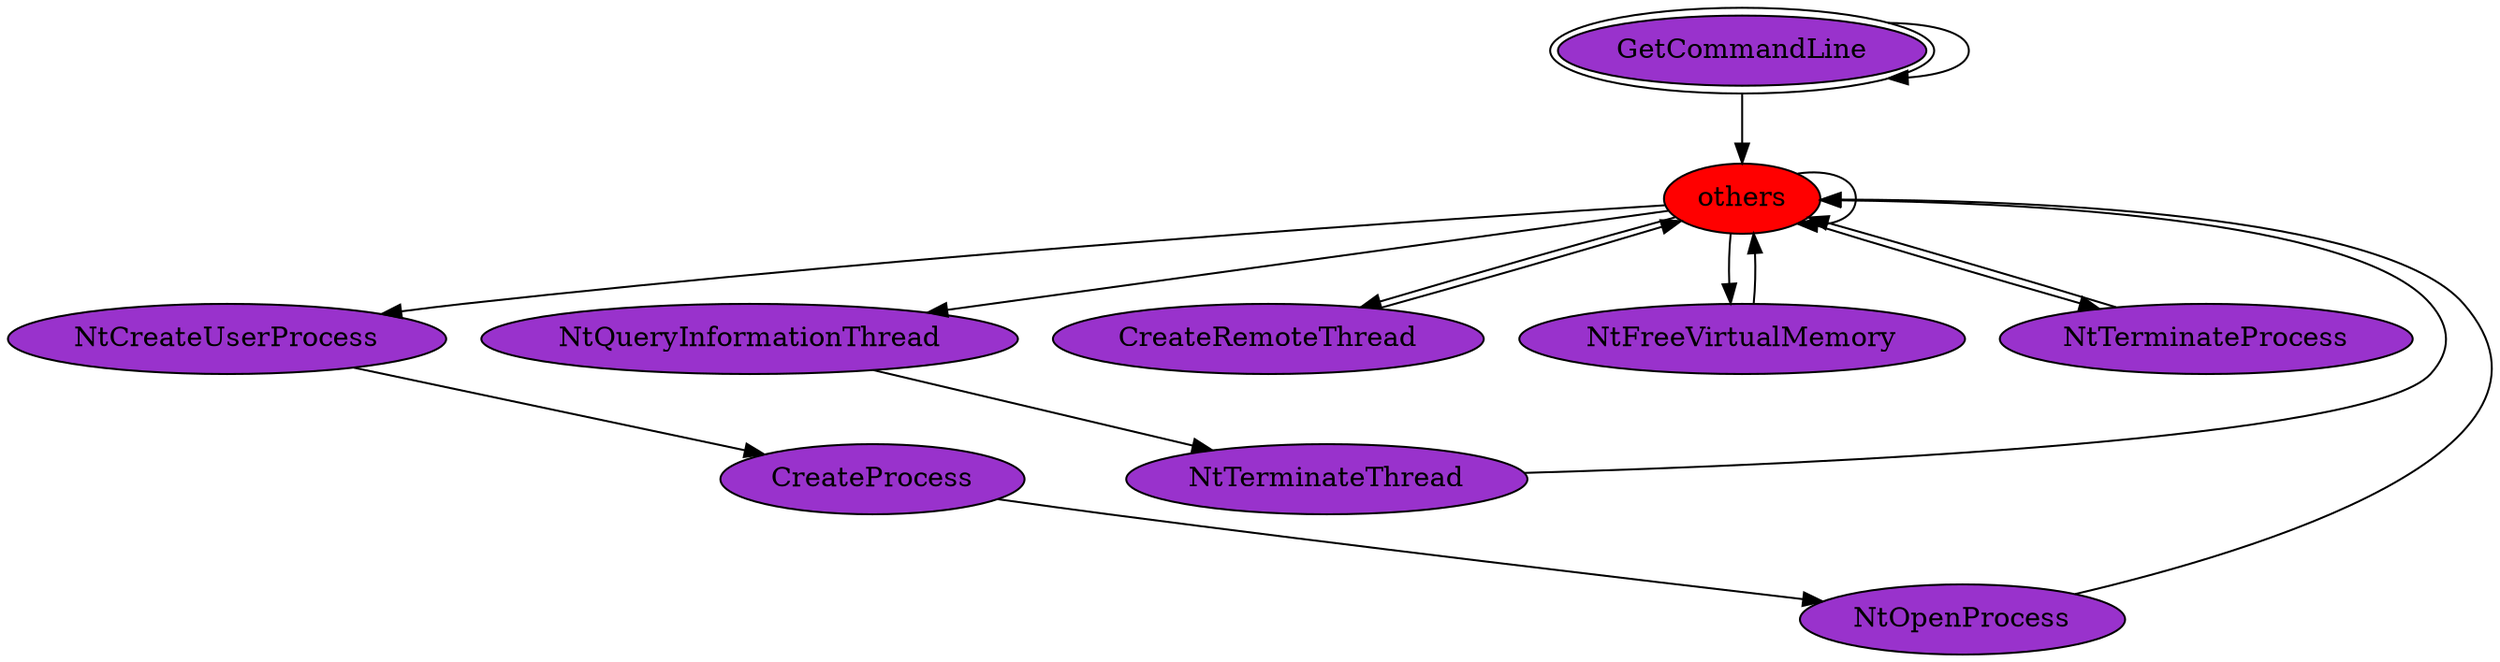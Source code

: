 digraph "./REPORTS/6823/API_PER_CATEGORY/CreateRemoteThread.exe_5732_Processes_API_per_Category_Transition_Matrix" {
	GetCommandLine [label=GetCommandLine fillcolor=darkorchid peripheries=2 style=filled]
	GetCommandLine -> GetCommandLine [label=""]
	others [label=others fillcolor=red style=filled]
	GetCommandLine -> others [label=""]
	others -> others [label=""]
	NtCreateUserProcess [label=NtCreateUserProcess fillcolor=darkorchid style=filled]
	others -> NtCreateUserProcess [label=""]
	NtQueryInformationThread [label=NtQueryInformationThread fillcolor=darkorchid style=filled]
	others -> NtQueryInformationThread [label=""]
	CreateRemoteThread [label=CreateRemoteThread fillcolor=darkorchid style=filled]
	others -> CreateRemoteThread [label=""]
	NtFreeVirtualMemory [label=NtFreeVirtualMemory fillcolor=darkorchid style=filled]
	others -> NtFreeVirtualMemory [label=""]
	NtTerminateProcess [label=NtTerminateProcess fillcolor=darkorchid style=filled]
	others -> NtTerminateProcess [label=""]
	CreateProcess [label=CreateProcess fillcolor=darkorchid style=filled]
	NtCreateUserProcess -> CreateProcess [label=""]
	NtOpenProcess [label=NtOpenProcess fillcolor=darkorchid style=filled]
	CreateProcess -> NtOpenProcess [label=""]
	NtOpenProcess -> others [label=""]
	NtTerminateThread [label=NtTerminateThread fillcolor=darkorchid style=filled]
	NtQueryInformationThread -> NtTerminateThread [label=""]
	NtTerminateThread -> others [label=""]
	CreateRemoteThread -> others [label=""]
	NtFreeVirtualMemory -> others [label=""]
	NtTerminateProcess -> others [label=""]
}
